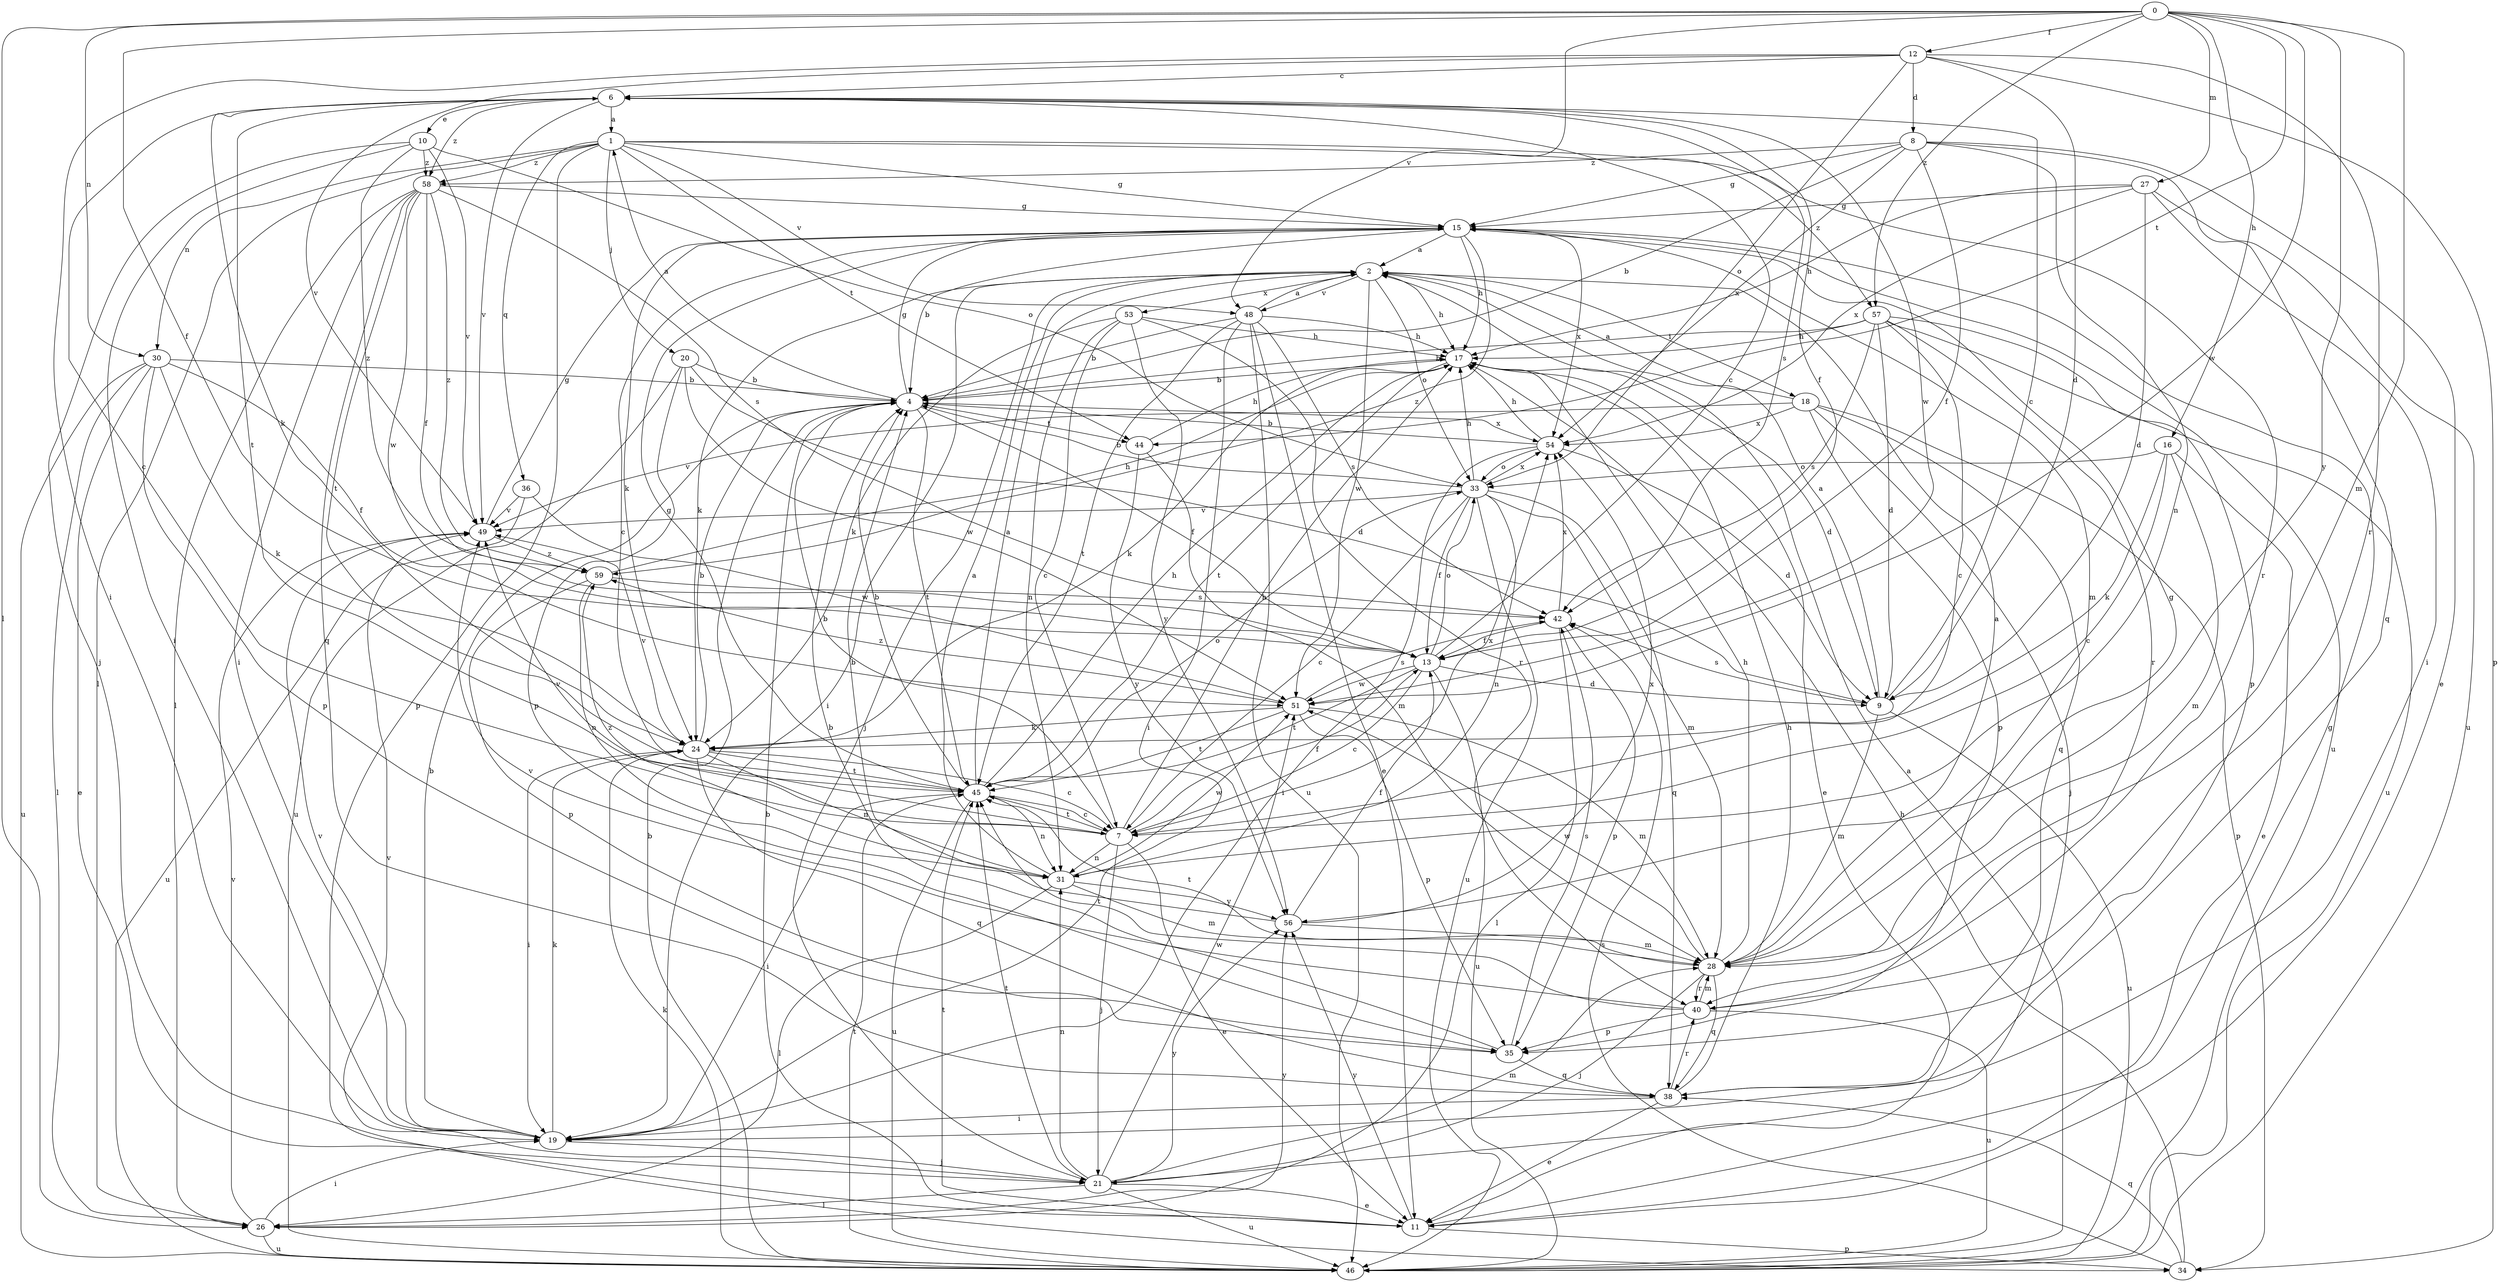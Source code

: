 strict digraph  {
0;
1;
2;
4;
6;
7;
8;
9;
10;
11;
12;
13;
15;
16;
17;
18;
19;
20;
21;
24;
26;
27;
28;
30;
31;
33;
34;
35;
36;
38;
40;
42;
44;
45;
46;
48;
49;
51;
53;
54;
56;
57;
58;
59;
0 -> 12  [label=f];
0 -> 13  [label=f];
0 -> 16  [label=h];
0 -> 26  [label=l];
0 -> 27  [label=m];
0 -> 28  [label=m];
0 -> 30  [label=n];
0 -> 44  [label=t];
0 -> 48  [label=v];
0 -> 51  [label=w];
0 -> 56  [label=y];
0 -> 57  [label=z];
1 -> 15  [label=g];
1 -> 20  [label=j];
1 -> 26  [label=l];
1 -> 30  [label=n];
1 -> 34  [label=p];
1 -> 36  [label=q];
1 -> 40  [label=r];
1 -> 44  [label=t];
1 -> 48  [label=v];
1 -> 57  [label=z];
1 -> 58  [label=z];
2 -> 17  [label=h];
2 -> 18  [label=i];
2 -> 19  [label=i];
2 -> 21  [label=j];
2 -> 24  [label=k];
2 -> 33  [label=o];
2 -> 48  [label=v];
2 -> 51  [label=w];
2 -> 53  [label=x];
4 -> 1  [label=a];
4 -> 13  [label=f];
4 -> 15  [label=g];
4 -> 44  [label=t];
4 -> 45  [label=t];
4 -> 54  [label=x];
6 -> 1  [label=a];
6 -> 10  [label=e];
6 -> 13  [label=f];
6 -> 24  [label=k];
6 -> 42  [label=s];
6 -> 45  [label=t];
6 -> 49  [label=v];
6 -> 51  [label=w];
6 -> 58  [label=z];
7 -> 4  [label=b];
7 -> 6  [label=c];
7 -> 11  [label=e];
7 -> 13  [label=f];
7 -> 17  [label=h];
7 -> 21  [label=j];
7 -> 31  [label=n];
7 -> 45  [label=t];
7 -> 49  [label=v];
7 -> 54  [label=x];
8 -> 4  [label=b];
8 -> 11  [label=e];
8 -> 13  [label=f];
8 -> 15  [label=g];
8 -> 31  [label=n];
8 -> 38  [label=q];
8 -> 54  [label=x];
8 -> 58  [label=z];
9 -> 2  [label=a];
9 -> 6  [label=c];
9 -> 28  [label=m];
9 -> 42  [label=s];
9 -> 46  [label=u];
10 -> 19  [label=i];
10 -> 21  [label=j];
10 -> 33  [label=o];
10 -> 49  [label=v];
10 -> 58  [label=z];
10 -> 59  [label=z];
11 -> 4  [label=b];
11 -> 15  [label=g];
11 -> 34  [label=p];
11 -> 45  [label=t];
11 -> 56  [label=y];
12 -> 6  [label=c];
12 -> 8  [label=d];
12 -> 9  [label=d];
12 -> 19  [label=i];
12 -> 33  [label=o];
12 -> 34  [label=p];
12 -> 40  [label=r];
12 -> 49  [label=v];
13 -> 6  [label=c];
13 -> 7  [label=c];
13 -> 9  [label=d];
13 -> 33  [label=o];
13 -> 45  [label=t];
13 -> 46  [label=u];
13 -> 51  [label=w];
15 -> 2  [label=a];
15 -> 4  [label=b];
15 -> 7  [label=c];
15 -> 17  [label=h];
15 -> 24  [label=k];
15 -> 28  [label=m];
15 -> 46  [label=u];
15 -> 54  [label=x];
15 -> 59  [label=z];
16 -> 7  [label=c];
16 -> 11  [label=e];
16 -> 24  [label=k];
16 -> 28  [label=m];
16 -> 33  [label=o];
17 -> 4  [label=b];
17 -> 9  [label=d];
17 -> 11  [label=e];
17 -> 24  [label=k];
17 -> 45  [label=t];
18 -> 2  [label=a];
18 -> 21  [label=j];
18 -> 34  [label=p];
18 -> 35  [label=p];
18 -> 38  [label=q];
18 -> 49  [label=v];
18 -> 54  [label=x];
19 -> 4  [label=b];
19 -> 21  [label=j];
19 -> 24  [label=k];
19 -> 49  [label=v];
20 -> 4  [label=b];
20 -> 9  [label=d];
20 -> 35  [label=p];
20 -> 46  [label=u];
20 -> 51  [label=w];
21 -> 11  [label=e];
21 -> 26  [label=l];
21 -> 28  [label=m];
21 -> 31  [label=n];
21 -> 45  [label=t];
21 -> 46  [label=u];
21 -> 49  [label=v];
21 -> 51  [label=w];
21 -> 56  [label=y];
24 -> 4  [label=b];
24 -> 7  [label=c];
24 -> 19  [label=i];
24 -> 31  [label=n];
24 -> 38  [label=q];
24 -> 45  [label=t];
24 -> 49  [label=v];
26 -> 19  [label=i];
26 -> 46  [label=u];
26 -> 49  [label=v];
26 -> 56  [label=y];
27 -> 9  [label=d];
27 -> 15  [label=g];
27 -> 17  [label=h];
27 -> 19  [label=i];
27 -> 46  [label=u];
27 -> 54  [label=x];
28 -> 2  [label=a];
28 -> 15  [label=g];
28 -> 17  [label=h];
28 -> 21  [label=j];
28 -> 38  [label=q];
28 -> 40  [label=r];
28 -> 45  [label=t];
28 -> 51  [label=w];
30 -> 4  [label=b];
30 -> 11  [label=e];
30 -> 13  [label=f];
30 -> 24  [label=k];
30 -> 26  [label=l];
30 -> 35  [label=p];
30 -> 46  [label=u];
31 -> 2  [label=a];
31 -> 26  [label=l];
31 -> 28  [label=m];
31 -> 51  [label=w];
31 -> 56  [label=y];
31 -> 59  [label=z];
33 -> 4  [label=b];
33 -> 7  [label=c];
33 -> 13  [label=f];
33 -> 17  [label=h];
33 -> 28  [label=m];
33 -> 31  [label=n];
33 -> 38  [label=q];
33 -> 46  [label=u];
33 -> 49  [label=v];
33 -> 54  [label=x];
34 -> 17  [label=h];
34 -> 38  [label=q];
34 -> 42  [label=s];
35 -> 4  [label=b];
35 -> 38  [label=q];
35 -> 42  [label=s];
36 -> 46  [label=u];
36 -> 49  [label=v];
36 -> 51  [label=w];
38 -> 11  [label=e];
38 -> 17  [label=h];
38 -> 19  [label=i];
38 -> 40  [label=r];
40 -> 28  [label=m];
40 -> 35  [label=p];
40 -> 45  [label=t];
40 -> 46  [label=u];
40 -> 49  [label=v];
42 -> 13  [label=f];
42 -> 26  [label=l];
42 -> 35  [label=p];
42 -> 54  [label=x];
44 -> 17  [label=h];
44 -> 28  [label=m];
44 -> 56  [label=y];
45 -> 2  [label=a];
45 -> 4  [label=b];
45 -> 7  [label=c];
45 -> 15  [label=g];
45 -> 17  [label=h];
45 -> 19  [label=i];
45 -> 31  [label=n];
45 -> 33  [label=o];
45 -> 46  [label=u];
46 -> 2  [label=a];
46 -> 4  [label=b];
46 -> 24  [label=k];
46 -> 45  [label=t];
48 -> 2  [label=a];
48 -> 4  [label=b];
48 -> 11  [label=e];
48 -> 17  [label=h];
48 -> 19  [label=i];
48 -> 42  [label=s];
48 -> 45  [label=t];
48 -> 46  [label=u];
49 -> 15  [label=g];
49 -> 59  [label=z];
51 -> 24  [label=k];
51 -> 28  [label=m];
51 -> 35  [label=p];
51 -> 42  [label=s];
51 -> 45  [label=t];
51 -> 59  [label=z];
53 -> 7  [label=c];
53 -> 17  [label=h];
53 -> 24  [label=k];
53 -> 31  [label=n];
53 -> 40  [label=r];
53 -> 56  [label=y];
54 -> 4  [label=b];
54 -> 9  [label=d];
54 -> 17  [label=h];
54 -> 19  [label=i];
54 -> 33  [label=o];
56 -> 4  [label=b];
56 -> 13  [label=f];
56 -> 28  [label=m];
56 -> 54  [label=x];
57 -> 4  [label=b];
57 -> 7  [label=c];
57 -> 9  [label=d];
57 -> 17  [label=h];
57 -> 35  [label=p];
57 -> 40  [label=r];
57 -> 42  [label=s];
57 -> 46  [label=u];
58 -> 13  [label=f];
58 -> 15  [label=g];
58 -> 19  [label=i];
58 -> 26  [label=l];
58 -> 38  [label=q];
58 -> 42  [label=s];
58 -> 45  [label=t];
58 -> 51  [label=w];
58 -> 59  [label=z];
59 -> 17  [label=h];
59 -> 31  [label=n];
59 -> 35  [label=p];
59 -> 42  [label=s];
}
